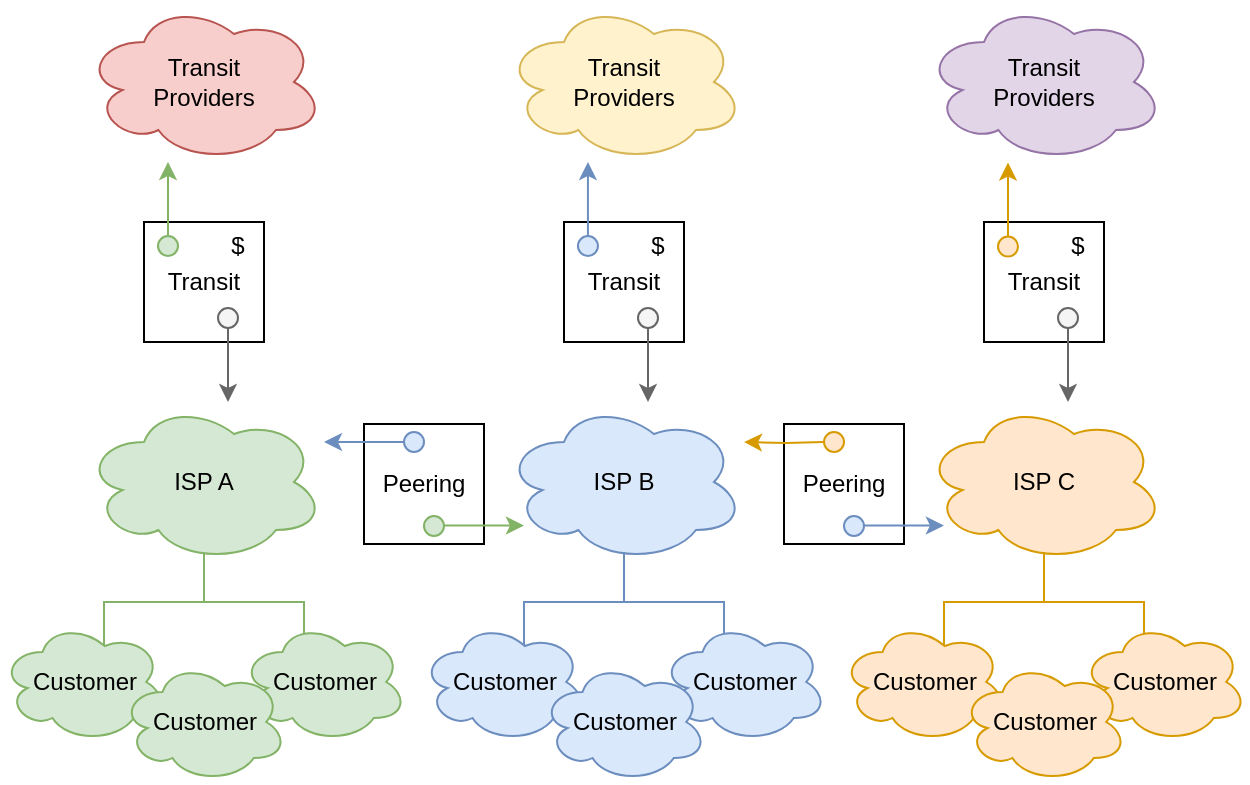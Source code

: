 <mxfile version="15.9.4" type="github">
  <diagram id="4UWRn1RSKv8BzgBLAbvu" name="Page-1">
    <mxGraphModel dx="1017" dy="927" grid="1" gridSize="10" guides="1" tooltips="1" connect="1" arrows="1" fold="1" page="1" pageScale="1" pageWidth="850" pageHeight="1100" math="0" shadow="0">
      <root>
        <mxCell id="0" />
        <mxCell id="1" parent="0" />
        <mxCell id="dRgz6IJrmQuJzPW_Olwz-34" value="" style="strokeWidth=1;html=1;shape=mxgraph.flowchart.annotation_2;align=left;labelPosition=right;pointerEvents=1;rotation=90;fillColor=#d5e8d4;strokeColor=#82b366;" vertex="1" parent="1">
          <mxGeometry x="95" y="340" width="50" height="100" as="geometry" />
        </mxCell>
        <mxCell id="dRgz6IJrmQuJzPW_Olwz-38" value="Customer" style="ellipse;shape=cloud;whiteSpace=wrap;html=1;strokeWidth=1;fillColor=#d5e8d4;strokeColor=#82b366;" vertex="1" parent="1">
          <mxGeometry x="138.5" y="400" width="83" height="60" as="geometry" />
        </mxCell>
        <mxCell id="yP81Dn8YOqK7VLwaJpsM-10" value="Peering" style="rounded=0;whiteSpace=wrap;html=1;" parent="1" vertex="1">
          <mxGeometry x="200" y="301" width="60" height="60" as="geometry" />
        </mxCell>
        <mxCell id="yP81Dn8YOqK7VLwaJpsM-1" value="Transit&lt;br&gt;Providers" style="ellipse;shape=cloud;whiteSpace=wrap;html=1;fillColor=#f8cecc;strokeColor=#b85450;" parent="1" vertex="1">
          <mxGeometry x="60" y="90" width="120" height="80" as="geometry" />
        </mxCell>
        <mxCell id="yP81Dn8YOqK7VLwaJpsM-2" value="Transit&lt;br&gt;Providers" style="ellipse;shape=cloud;whiteSpace=wrap;html=1;fillColor=#e1d5e7;strokeColor=#9673a6;" parent="1" vertex="1">
          <mxGeometry x="480" y="90" width="120" height="80" as="geometry" />
        </mxCell>
        <mxCell id="yP81Dn8YOqK7VLwaJpsM-3" value="Transit&lt;br&gt;Providers" style="ellipse;shape=cloud;whiteSpace=wrap;html=1;fillColor=#fff2cc;strokeColor=#d6b656;" parent="1" vertex="1">
          <mxGeometry x="270" y="90" width="120" height="80" as="geometry" />
        </mxCell>
        <mxCell id="yP81Dn8YOqK7VLwaJpsM-4" value="Transit" style="rounded=0;whiteSpace=wrap;html=1;" parent="1" vertex="1">
          <mxGeometry x="90" y="200" width="60" height="60" as="geometry" />
        </mxCell>
        <mxCell id="yP81Dn8YOqK7VLwaJpsM-5" value="Transit" style="rounded=0;whiteSpace=wrap;html=1;" parent="1" vertex="1">
          <mxGeometry x="300" y="200" width="60" height="60" as="geometry" />
        </mxCell>
        <mxCell id="yP81Dn8YOqK7VLwaJpsM-11" style="edgeStyle=orthogonalEdgeStyle;rounded=0;orthogonalLoop=1;jettySize=auto;html=1;exitX=1;exitY=0.25;exitDx=0;exitDy=0;exitPerimeter=0;entryX=0;entryY=0.5;entryDx=0;entryDy=0;startArrow=classic;startFill=1;endArrow=none;endFill=0;fillColor=#dae8fc;strokeColor=#6c8ebf;" parent="1" source="yP81Dn8YOqK7VLwaJpsM-8" target="yP81Dn8YOqK7VLwaJpsM-13" edge="1">
          <mxGeometry relative="1" as="geometry" />
        </mxCell>
        <mxCell id="yP81Dn8YOqK7VLwaJpsM-8" value="ISP A" style="ellipse;shape=cloud;whiteSpace=wrap;html=1;fillColor=#d5e8d4;strokeColor=#82b366;" parent="1" vertex="1">
          <mxGeometry x="60" y="290" width="120" height="80" as="geometry" />
        </mxCell>
        <mxCell id="yP81Dn8YOqK7VLwaJpsM-15" style="edgeStyle=orthogonalEdgeStyle;rounded=0;orthogonalLoop=1;jettySize=auto;html=1;exitX=0.083;exitY=0.772;exitDx=0;exitDy=0;exitPerimeter=0;entryX=0.897;entryY=0.475;entryDx=0;entryDy=0;entryPerimeter=0;startArrow=classic;startFill=1;endArrow=none;endFill=0;fillColor=#d5e8d4;strokeColor=#82b366;" parent="1" source="yP81Dn8YOqK7VLwaJpsM-9" target="yP81Dn8YOqK7VLwaJpsM-14" edge="1">
          <mxGeometry relative="1" as="geometry" />
        </mxCell>
        <mxCell id="yP81Dn8YOqK7VLwaJpsM-9" value="ISP B" style="ellipse;shape=cloud;whiteSpace=wrap;html=1;fillColor=#dae8fc;strokeColor=#6c8ebf;" parent="1" vertex="1">
          <mxGeometry x="270" y="290" width="120" height="80" as="geometry" />
        </mxCell>
        <mxCell id="yP81Dn8YOqK7VLwaJpsM-13" value="" style="ellipse;whiteSpace=wrap;html=1;aspect=fixed;fillColor=#dae8fc;strokeColor=#6c8ebf;" parent="1" vertex="1">
          <mxGeometry x="220" y="305" width="10" height="10" as="geometry" />
        </mxCell>
        <mxCell id="yP81Dn8YOqK7VLwaJpsM-14" value="" style="ellipse;whiteSpace=wrap;html=1;aspect=fixed;fillColor=#d5e8d4;strokeColor=#82b366;" parent="1" vertex="1">
          <mxGeometry x="230" y="347" width="10" height="10" as="geometry" />
        </mxCell>
        <mxCell id="yP81Dn8YOqK7VLwaJpsM-31" style="edgeStyle=orthogonalEdgeStyle;rounded=0;orthogonalLoop=1;jettySize=auto;html=1;entryX=0;entryY=0.5;entryDx=0;entryDy=0;startArrow=classic;startFill=1;endArrow=none;endFill=0;fillColor=#d5e8d4;strokeColor=#82b366;" parent="1" target="yP81Dn8YOqK7VLwaJpsM-32" edge="1">
          <mxGeometry relative="1" as="geometry">
            <mxPoint x="102" y="170" as="sourcePoint" />
          </mxGeometry>
        </mxCell>
        <mxCell id="yP81Dn8YOqK7VLwaJpsM-32" value="" style="ellipse;whiteSpace=wrap;html=1;aspect=fixed;fillColor=#d5e8d4;strokeColor=#82b366;rotation=90;" parent="1" vertex="1">
          <mxGeometry x="97.0" y="207" width="10" height="10" as="geometry" />
        </mxCell>
        <mxCell id="yP81Dn8YOqK7VLwaJpsM-25" style="edgeStyle=orthogonalEdgeStyle;rounded=0;orthogonalLoop=1;jettySize=auto;html=1;entryX=0;entryY=0.5;entryDx=0;entryDy=0;startArrow=classic;startFill=1;endArrow=none;endFill=0;fillColor=#f5f5f5;strokeColor=#666666;" parent="1" target="yP81Dn8YOqK7VLwaJpsM-26" edge="1">
          <mxGeometry relative="1" as="geometry">
            <mxPoint x="132" y="290" as="sourcePoint" />
          </mxGeometry>
        </mxCell>
        <mxCell id="yP81Dn8YOqK7VLwaJpsM-26" value="" style="ellipse;whiteSpace=wrap;html=1;aspect=fixed;fillColor=#f5f5f5;strokeColor=#666666;rotation=-90;fontColor=#333333;" parent="1" vertex="1">
          <mxGeometry x="127.0" y="243" width="10" height="10" as="geometry" />
        </mxCell>
        <mxCell id="yP81Dn8YOqK7VLwaJpsM-37" style="edgeStyle=orthogonalEdgeStyle;rounded=0;orthogonalLoop=1;jettySize=auto;html=1;entryX=0;entryY=0.5;entryDx=0;entryDy=0;startArrow=classic;startFill=1;endArrow=none;endFill=0;fillColor=#f5f5f5;strokeColor=#666666;" parent="1" target="yP81Dn8YOqK7VLwaJpsM-38" edge="1">
          <mxGeometry relative="1" as="geometry">
            <mxPoint x="342" y="290" as="sourcePoint" />
          </mxGeometry>
        </mxCell>
        <mxCell id="yP81Dn8YOqK7VLwaJpsM-38" value="" style="ellipse;whiteSpace=wrap;html=1;aspect=fixed;fillColor=#f5f5f5;strokeColor=#666666;rotation=-90;fontColor=#333333;" parent="1" vertex="1">
          <mxGeometry x="337" y="243" width="10" height="10" as="geometry" />
        </mxCell>
        <mxCell id="dRgz6IJrmQuJzPW_Olwz-1" value="Peering" style="rounded=0;whiteSpace=wrap;html=1;" vertex="1" parent="1">
          <mxGeometry x="410" y="301" width="60" height="60" as="geometry" />
        </mxCell>
        <mxCell id="dRgz6IJrmQuJzPW_Olwz-2" value="Transit" style="rounded=0;whiteSpace=wrap;html=1;" vertex="1" parent="1">
          <mxGeometry x="510" y="200" width="60" height="60" as="geometry" />
        </mxCell>
        <mxCell id="dRgz6IJrmQuJzPW_Olwz-3" style="edgeStyle=orthogonalEdgeStyle;rounded=0;orthogonalLoop=1;jettySize=auto;html=1;exitX=1;exitY=0.25;exitDx=0;exitDy=0;exitPerimeter=0;entryX=0;entryY=0.5;entryDx=0;entryDy=0;startArrow=classic;startFill=1;endArrow=none;endFill=0;fillColor=#ffe6cc;strokeColor=#d79b00;" edge="1" parent="1" target="dRgz6IJrmQuJzPW_Olwz-6">
          <mxGeometry relative="1" as="geometry">
            <mxPoint x="390" y="310" as="sourcePoint" />
          </mxGeometry>
        </mxCell>
        <mxCell id="dRgz6IJrmQuJzPW_Olwz-4" style="edgeStyle=orthogonalEdgeStyle;rounded=0;orthogonalLoop=1;jettySize=auto;html=1;exitX=0.083;exitY=0.772;exitDx=0;exitDy=0;exitPerimeter=0;entryX=0.897;entryY=0.475;entryDx=0;entryDy=0;entryPerimeter=0;startArrow=classic;startFill=1;endArrow=none;endFill=0;fillColor=#dae8fc;strokeColor=#6c8ebf;" edge="1" parent="1" source="dRgz6IJrmQuJzPW_Olwz-5" target="dRgz6IJrmQuJzPW_Olwz-7">
          <mxGeometry relative="1" as="geometry" />
        </mxCell>
        <mxCell id="dRgz6IJrmQuJzPW_Olwz-5" value="ISP C" style="ellipse;shape=cloud;whiteSpace=wrap;html=1;fillColor=#ffe6cc;strokeColor=#d79b00;" vertex="1" parent="1">
          <mxGeometry x="480" y="290" width="120" height="80" as="geometry" />
        </mxCell>
        <mxCell id="dRgz6IJrmQuJzPW_Olwz-6" value="" style="ellipse;whiteSpace=wrap;html=1;aspect=fixed;fillColor=#ffe6cc;strokeColor=#d79b00;" vertex="1" parent="1">
          <mxGeometry x="430" y="305" width="10" height="10" as="geometry" />
        </mxCell>
        <mxCell id="dRgz6IJrmQuJzPW_Olwz-7" value="" style="ellipse;whiteSpace=wrap;html=1;aspect=fixed;fillColor=#dae8fc;strokeColor=#6c8ebf;" vertex="1" parent="1">
          <mxGeometry x="440" y="347" width="10" height="10" as="geometry" />
        </mxCell>
        <mxCell id="dRgz6IJrmQuJzPW_Olwz-10" style="edgeStyle=orthogonalEdgeStyle;rounded=0;orthogonalLoop=1;jettySize=auto;html=1;entryX=0;entryY=0.5;entryDx=0;entryDy=0;startArrow=classic;startFill=1;endArrow=none;endFill=0;fillColor=#f5f5f5;strokeColor=#666666;" edge="1" parent="1" target="dRgz6IJrmQuJzPW_Olwz-11">
          <mxGeometry relative="1" as="geometry">
            <mxPoint x="552" y="290" as="sourcePoint" />
          </mxGeometry>
        </mxCell>
        <mxCell id="dRgz6IJrmQuJzPW_Olwz-11" value="" style="ellipse;whiteSpace=wrap;html=1;aspect=fixed;fillColor=#f5f5f5;strokeColor=#666666;rotation=-90;fontColor=#333333;" vertex="1" parent="1">
          <mxGeometry x="547" y="243" width="10" height="10" as="geometry" />
        </mxCell>
        <mxCell id="dRgz6IJrmQuJzPW_Olwz-19" style="edgeStyle=orthogonalEdgeStyle;rounded=0;orthogonalLoop=1;jettySize=auto;html=1;entryX=0;entryY=0.5;entryDx=0;entryDy=0;startArrow=classic;startFill=1;endArrow=none;endFill=0;fillColor=#dae8fc;strokeColor=#6c8ebf;" edge="1" parent="1" target="dRgz6IJrmQuJzPW_Olwz-21">
          <mxGeometry relative="1" as="geometry">
            <mxPoint x="311.97" y="170" as="sourcePoint" />
          </mxGeometry>
        </mxCell>
        <mxCell id="dRgz6IJrmQuJzPW_Olwz-21" value="" style="ellipse;whiteSpace=wrap;html=1;aspect=fixed;fillColor=#dae8fc;strokeColor=#6c8ebf;rotation=90;" vertex="1" parent="1">
          <mxGeometry x="306.97" y="207" width="10" height="10" as="geometry" />
        </mxCell>
        <mxCell id="dRgz6IJrmQuJzPW_Olwz-23" style="edgeStyle=orthogonalEdgeStyle;rounded=0;orthogonalLoop=1;jettySize=auto;html=1;entryX=0;entryY=0.5;entryDx=0;entryDy=0;startArrow=classic;startFill=1;endArrow=none;endFill=0;fillColor=#ffe6cc;strokeColor=#d79b00;" edge="1" parent="1" target="dRgz6IJrmQuJzPW_Olwz-25">
          <mxGeometry relative="1" as="geometry">
            <mxPoint x="522" y="170.27" as="sourcePoint" />
          </mxGeometry>
        </mxCell>
        <mxCell id="dRgz6IJrmQuJzPW_Olwz-25" value="" style="ellipse;whiteSpace=wrap;html=1;aspect=fixed;fillColor=#ffe6cc;strokeColor=#d79b00;rotation=90;" vertex="1" parent="1">
          <mxGeometry x="517" y="207.27" width="10" height="10" as="geometry" />
        </mxCell>
        <mxCell id="dRgz6IJrmQuJzPW_Olwz-31" value="$" style="text;html=1;strokeColor=none;fillColor=none;align=center;verticalAlign=middle;whiteSpace=wrap;rounded=0;" vertex="1" parent="1">
          <mxGeometry x="107" y="197" width="60" height="30" as="geometry" />
        </mxCell>
        <mxCell id="dRgz6IJrmQuJzPW_Olwz-32" value="$" style="text;html=1;strokeColor=none;fillColor=none;align=center;verticalAlign=middle;whiteSpace=wrap;rounded=0;" vertex="1" parent="1">
          <mxGeometry x="316.97" y="197" width="60" height="30" as="geometry" />
        </mxCell>
        <mxCell id="dRgz6IJrmQuJzPW_Olwz-33" value="$" style="text;html=1;strokeColor=none;fillColor=none;align=center;verticalAlign=middle;whiteSpace=wrap;rounded=0;" vertex="1" parent="1">
          <mxGeometry x="527" y="197" width="60" height="30" as="geometry" />
        </mxCell>
        <mxCell id="dRgz6IJrmQuJzPW_Olwz-35" value="Customer" style="ellipse;shape=cloud;whiteSpace=wrap;html=1;strokeWidth=1;fillColor=#d5e8d4;strokeColor=#82b366;" vertex="1" parent="1">
          <mxGeometry x="18.5" y="400" width="83" height="60" as="geometry" />
        </mxCell>
        <mxCell id="dRgz6IJrmQuJzPW_Olwz-37" value="Customer" style="ellipse;shape=cloud;whiteSpace=wrap;html=1;strokeWidth=1;fillColor=#d5e8d4;strokeColor=#82b366;" vertex="1" parent="1">
          <mxGeometry x="78.5" y="420" width="83" height="60" as="geometry" />
        </mxCell>
        <mxCell id="dRgz6IJrmQuJzPW_Olwz-39" value="" style="strokeWidth=1;html=1;shape=mxgraph.flowchart.annotation_2;align=left;labelPosition=right;pointerEvents=1;rotation=90;fillColor=#dae8fc;strokeColor=#6c8ebf;" vertex="1" parent="1">
          <mxGeometry x="305" y="340" width="50" height="100" as="geometry" />
        </mxCell>
        <mxCell id="dRgz6IJrmQuJzPW_Olwz-40" value="Customer" style="ellipse;shape=cloud;whiteSpace=wrap;html=1;strokeWidth=1;fillColor=#dae8fc;strokeColor=#6c8ebf;" vertex="1" parent="1">
          <mxGeometry x="348.5" y="400" width="83" height="60" as="geometry" />
        </mxCell>
        <mxCell id="dRgz6IJrmQuJzPW_Olwz-41" value="Customer" style="ellipse;shape=cloud;whiteSpace=wrap;html=1;strokeWidth=1;fillColor=#dae8fc;strokeColor=#6c8ebf;" vertex="1" parent="1">
          <mxGeometry x="228.5" y="400" width="83" height="60" as="geometry" />
        </mxCell>
        <mxCell id="dRgz6IJrmQuJzPW_Olwz-42" value="Customer" style="ellipse;shape=cloud;whiteSpace=wrap;html=1;strokeWidth=1;fillColor=#dae8fc;strokeColor=#6c8ebf;" vertex="1" parent="1">
          <mxGeometry x="288.5" y="420" width="83" height="60" as="geometry" />
        </mxCell>
        <mxCell id="dRgz6IJrmQuJzPW_Olwz-43" value="" style="strokeWidth=1;html=1;shape=mxgraph.flowchart.annotation_2;align=left;labelPosition=right;pointerEvents=1;rotation=90;fillColor=#ffe6cc;strokeColor=#d79b00;" vertex="1" parent="1">
          <mxGeometry x="515" y="340" width="50" height="100" as="geometry" />
        </mxCell>
        <mxCell id="dRgz6IJrmQuJzPW_Olwz-44" value="Customer" style="ellipse;shape=cloud;whiteSpace=wrap;html=1;strokeWidth=1;fillColor=#ffe6cc;strokeColor=#d79b00;" vertex="1" parent="1">
          <mxGeometry x="558.5" y="400" width="83" height="60" as="geometry" />
        </mxCell>
        <mxCell id="dRgz6IJrmQuJzPW_Olwz-45" value="Customer" style="ellipse;shape=cloud;whiteSpace=wrap;html=1;strokeWidth=1;fillColor=#ffe6cc;strokeColor=#d79b00;" vertex="1" parent="1">
          <mxGeometry x="438.5" y="400" width="83" height="60" as="geometry" />
        </mxCell>
        <mxCell id="dRgz6IJrmQuJzPW_Olwz-46" value="Customer" style="ellipse;shape=cloud;whiteSpace=wrap;html=1;strokeWidth=1;fillColor=#ffe6cc;strokeColor=#d79b00;" vertex="1" parent="1">
          <mxGeometry x="498.5" y="420" width="83" height="60" as="geometry" />
        </mxCell>
      </root>
    </mxGraphModel>
  </diagram>
</mxfile>

